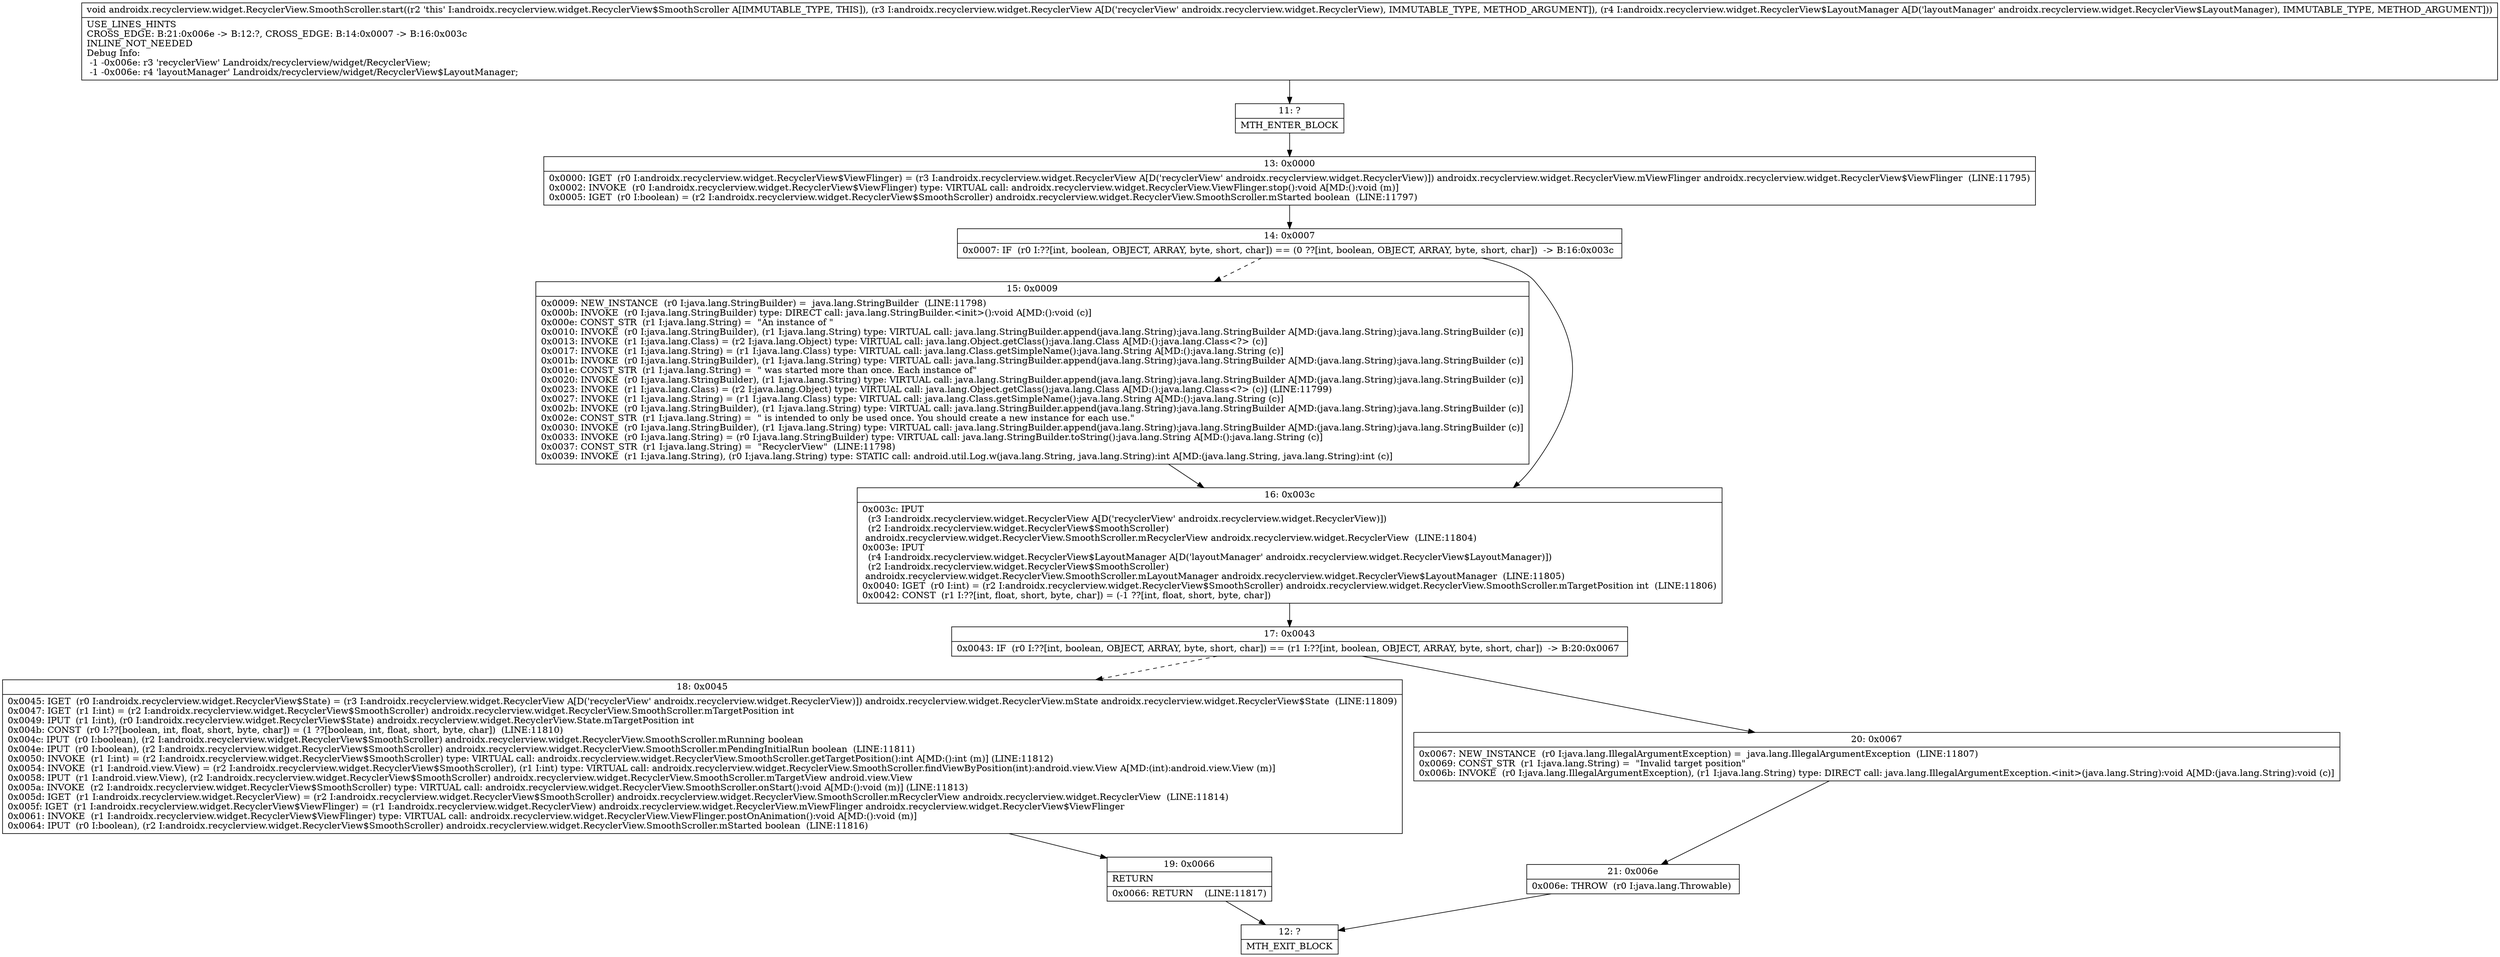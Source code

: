 digraph "CFG forandroidx.recyclerview.widget.RecyclerView.SmoothScroller.start(Landroidx\/recyclerview\/widget\/RecyclerView;Landroidx\/recyclerview\/widget\/RecyclerView$LayoutManager;)V" {
Node_11 [shape=record,label="{11\:\ ?|MTH_ENTER_BLOCK\l}"];
Node_13 [shape=record,label="{13\:\ 0x0000|0x0000: IGET  (r0 I:androidx.recyclerview.widget.RecyclerView$ViewFlinger) = (r3 I:androidx.recyclerview.widget.RecyclerView A[D('recyclerView' androidx.recyclerview.widget.RecyclerView)]) androidx.recyclerview.widget.RecyclerView.mViewFlinger androidx.recyclerview.widget.RecyclerView$ViewFlinger  (LINE:11795)\l0x0002: INVOKE  (r0 I:androidx.recyclerview.widget.RecyclerView$ViewFlinger) type: VIRTUAL call: androidx.recyclerview.widget.RecyclerView.ViewFlinger.stop():void A[MD:():void (m)]\l0x0005: IGET  (r0 I:boolean) = (r2 I:androidx.recyclerview.widget.RecyclerView$SmoothScroller) androidx.recyclerview.widget.RecyclerView.SmoothScroller.mStarted boolean  (LINE:11797)\l}"];
Node_14 [shape=record,label="{14\:\ 0x0007|0x0007: IF  (r0 I:??[int, boolean, OBJECT, ARRAY, byte, short, char]) == (0 ??[int, boolean, OBJECT, ARRAY, byte, short, char])  \-\> B:16:0x003c \l}"];
Node_15 [shape=record,label="{15\:\ 0x0009|0x0009: NEW_INSTANCE  (r0 I:java.lang.StringBuilder) =  java.lang.StringBuilder  (LINE:11798)\l0x000b: INVOKE  (r0 I:java.lang.StringBuilder) type: DIRECT call: java.lang.StringBuilder.\<init\>():void A[MD:():void (c)]\l0x000e: CONST_STR  (r1 I:java.lang.String) =  \"An instance of \" \l0x0010: INVOKE  (r0 I:java.lang.StringBuilder), (r1 I:java.lang.String) type: VIRTUAL call: java.lang.StringBuilder.append(java.lang.String):java.lang.StringBuilder A[MD:(java.lang.String):java.lang.StringBuilder (c)]\l0x0013: INVOKE  (r1 I:java.lang.Class) = (r2 I:java.lang.Object) type: VIRTUAL call: java.lang.Object.getClass():java.lang.Class A[MD:():java.lang.Class\<?\> (c)]\l0x0017: INVOKE  (r1 I:java.lang.String) = (r1 I:java.lang.Class) type: VIRTUAL call: java.lang.Class.getSimpleName():java.lang.String A[MD:():java.lang.String (c)]\l0x001b: INVOKE  (r0 I:java.lang.StringBuilder), (r1 I:java.lang.String) type: VIRTUAL call: java.lang.StringBuilder.append(java.lang.String):java.lang.StringBuilder A[MD:(java.lang.String):java.lang.StringBuilder (c)]\l0x001e: CONST_STR  (r1 I:java.lang.String) =  \" was started more than once. Each instance of\" \l0x0020: INVOKE  (r0 I:java.lang.StringBuilder), (r1 I:java.lang.String) type: VIRTUAL call: java.lang.StringBuilder.append(java.lang.String):java.lang.StringBuilder A[MD:(java.lang.String):java.lang.StringBuilder (c)]\l0x0023: INVOKE  (r1 I:java.lang.Class) = (r2 I:java.lang.Object) type: VIRTUAL call: java.lang.Object.getClass():java.lang.Class A[MD:():java.lang.Class\<?\> (c)] (LINE:11799)\l0x0027: INVOKE  (r1 I:java.lang.String) = (r1 I:java.lang.Class) type: VIRTUAL call: java.lang.Class.getSimpleName():java.lang.String A[MD:():java.lang.String (c)]\l0x002b: INVOKE  (r0 I:java.lang.StringBuilder), (r1 I:java.lang.String) type: VIRTUAL call: java.lang.StringBuilder.append(java.lang.String):java.lang.StringBuilder A[MD:(java.lang.String):java.lang.StringBuilder (c)]\l0x002e: CONST_STR  (r1 I:java.lang.String) =  \" is intended to only be used once. You should create a new instance for each use.\" \l0x0030: INVOKE  (r0 I:java.lang.StringBuilder), (r1 I:java.lang.String) type: VIRTUAL call: java.lang.StringBuilder.append(java.lang.String):java.lang.StringBuilder A[MD:(java.lang.String):java.lang.StringBuilder (c)]\l0x0033: INVOKE  (r0 I:java.lang.String) = (r0 I:java.lang.StringBuilder) type: VIRTUAL call: java.lang.StringBuilder.toString():java.lang.String A[MD:():java.lang.String (c)]\l0x0037: CONST_STR  (r1 I:java.lang.String) =  \"RecyclerView\"  (LINE:11798)\l0x0039: INVOKE  (r1 I:java.lang.String), (r0 I:java.lang.String) type: STATIC call: android.util.Log.w(java.lang.String, java.lang.String):int A[MD:(java.lang.String, java.lang.String):int (c)]\l}"];
Node_16 [shape=record,label="{16\:\ 0x003c|0x003c: IPUT  \l  (r3 I:androidx.recyclerview.widget.RecyclerView A[D('recyclerView' androidx.recyclerview.widget.RecyclerView)])\l  (r2 I:androidx.recyclerview.widget.RecyclerView$SmoothScroller)\l androidx.recyclerview.widget.RecyclerView.SmoothScroller.mRecyclerView androidx.recyclerview.widget.RecyclerView  (LINE:11804)\l0x003e: IPUT  \l  (r4 I:androidx.recyclerview.widget.RecyclerView$LayoutManager A[D('layoutManager' androidx.recyclerview.widget.RecyclerView$LayoutManager)])\l  (r2 I:androidx.recyclerview.widget.RecyclerView$SmoothScroller)\l androidx.recyclerview.widget.RecyclerView.SmoothScroller.mLayoutManager androidx.recyclerview.widget.RecyclerView$LayoutManager  (LINE:11805)\l0x0040: IGET  (r0 I:int) = (r2 I:androidx.recyclerview.widget.RecyclerView$SmoothScroller) androidx.recyclerview.widget.RecyclerView.SmoothScroller.mTargetPosition int  (LINE:11806)\l0x0042: CONST  (r1 I:??[int, float, short, byte, char]) = (\-1 ??[int, float, short, byte, char]) \l}"];
Node_17 [shape=record,label="{17\:\ 0x0043|0x0043: IF  (r0 I:??[int, boolean, OBJECT, ARRAY, byte, short, char]) == (r1 I:??[int, boolean, OBJECT, ARRAY, byte, short, char])  \-\> B:20:0x0067 \l}"];
Node_18 [shape=record,label="{18\:\ 0x0045|0x0045: IGET  (r0 I:androidx.recyclerview.widget.RecyclerView$State) = (r3 I:androidx.recyclerview.widget.RecyclerView A[D('recyclerView' androidx.recyclerview.widget.RecyclerView)]) androidx.recyclerview.widget.RecyclerView.mState androidx.recyclerview.widget.RecyclerView$State  (LINE:11809)\l0x0047: IGET  (r1 I:int) = (r2 I:androidx.recyclerview.widget.RecyclerView$SmoothScroller) androidx.recyclerview.widget.RecyclerView.SmoothScroller.mTargetPosition int \l0x0049: IPUT  (r1 I:int), (r0 I:androidx.recyclerview.widget.RecyclerView$State) androidx.recyclerview.widget.RecyclerView.State.mTargetPosition int \l0x004b: CONST  (r0 I:??[boolean, int, float, short, byte, char]) = (1 ??[boolean, int, float, short, byte, char])  (LINE:11810)\l0x004c: IPUT  (r0 I:boolean), (r2 I:androidx.recyclerview.widget.RecyclerView$SmoothScroller) androidx.recyclerview.widget.RecyclerView.SmoothScroller.mRunning boolean \l0x004e: IPUT  (r0 I:boolean), (r2 I:androidx.recyclerview.widget.RecyclerView$SmoothScroller) androidx.recyclerview.widget.RecyclerView.SmoothScroller.mPendingInitialRun boolean  (LINE:11811)\l0x0050: INVOKE  (r1 I:int) = (r2 I:androidx.recyclerview.widget.RecyclerView$SmoothScroller) type: VIRTUAL call: androidx.recyclerview.widget.RecyclerView.SmoothScroller.getTargetPosition():int A[MD:():int (m)] (LINE:11812)\l0x0054: INVOKE  (r1 I:android.view.View) = (r2 I:androidx.recyclerview.widget.RecyclerView$SmoothScroller), (r1 I:int) type: VIRTUAL call: androidx.recyclerview.widget.RecyclerView.SmoothScroller.findViewByPosition(int):android.view.View A[MD:(int):android.view.View (m)]\l0x0058: IPUT  (r1 I:android.view.View), (r2 I:androidx.recyclerview.widget.RecyclerView$SmoothScroller) androidx.recyclerview.widget.RecyclerView.SmoothScroller.mTargetView android.view.View \l0x005a: INVOKE  (r2 I:androidx.recyclerview.widget.RecyclerView$SmoothScroller) type: VIRTUAL call: androidx.recyclerview.widget.RecyclerView.SmoothScroller.onStart():void A[MD:():void (m)] (LINE:11813)\l0x005d: IGET  (r1 I:androidx.recyclerview.widget.RecyclerView) = (r2 I:androidx.recyclerview.widget.RecyclerView$SmoothScroller) androidx.recyclerview.widget.RecyclerView.SmoothScroller.mRecyclerView androidx.recyclerview.widget.RecyclerView  (LINE:11814)\l0x005f: IGET  (r1 I:androidx.recyclerview.widget.RecyclerView$ViewFlinger) = (r1 I:androidx.recyclerview.widget.RecyclerView) androidx.recyclerview.widget.RecyclerView.mViewFlinger androidx.recyclerview.widget.RecyclerView$ViewFlinger \l0x0061: INVOKE  (r1 I:androidx.recyclerview.widget.RecyclerView$ViewFlinger) type: VIRTUAL call: androidx.recyclerview.widget.RecyclerView.ViewFlinger.postOnAnimation():void A[MD:():void (m)]\l0x0064: IPUT  (r0 I:boolean), (r2 I:androidx.recyclerview.widget.RecyclerView$SmoothScroller) androidx.recyclerview.widget.RecyclerView.SmoothScroller.mStarted boolean  (LINE:11816)\l}"];
Node_19 [shape=record,label="{19\:\ 0x0066|RETURN\l|0x0066: RETURN    (LINE:11817)\l}"];
Node_12 [shape=record,label="{12\:\ ?|MTH_EXIT_BLOCK\l}"];
Node_20 [shape=record,label="{20\:\ 0x0067|0x0067: NEW_INSTANCE  (r0 I:java.lang.IllegalArgumentException) =  java.lang.IllegalArgumentException  (LINE:11807)\l0x0069: CONST_STR  (r1 I:java.lang.String) =  \"Invalid target position\" \l0x006b: INVOKE  (r0 I:java.lang.IllegalArgumentException), (r1 I:java.lang.String) type: DIRECT call: java.lang.IllegalArgumentException.\<init\>(java.lang.String):void A[MD:(java.lang.String):void (c)]\l}"];
Node_21 [shape=record,label="{21\:\ 0x006e|0x006e: THROW  (r0 I:java.lang.Throwable) \l}"];
MethodNode[shape=record,label="{void androidx.recyclerview.widget.RecyclerView.SmoothScroller.start((r2 'this' I:androidx.recyclerview.widget.RecyclerView$SmoothScroller A[IMMUTABLE_TYPE, THIS]), (r3 I:androidx.recyclerview.widget.RecyclerView A[D('recyclerView' androidx.recyclerview.widget.RecyclerView), IMMUTABLE_TYPE, METHOD_ARGUMENT]), (r4 I:androidx.recyclerview.widget.RecyclerView$LayoutManager A[D('layoutManager' androidx.recyclerview.widget.RecyclerView$LayoutManager), IMMUTABLE_TYPE, METHOD_ARGUMENT]))  | USE_LINES_HINTS\lCROSS_EDGE: B:21:0x006e \-\> B:12:?, CROSS_EDGE: B:14:0x0007 \-\> B:16:0x003c\lINLINE_NOT_NEEDED\lDebug Info:\l  \-1 \-0x006e: r3 'recyclerView' Landroidx\/recyclerview\/widget\/RecyclerView;\l  \-1 \-0x006e: r4 'layoutManager' Landroidx\/recyclerview\/widget\/RecyclerView$LayoutManager;\l}"];
MethodNode -> Node_11;Node_11 -> Node_13;
Node_13 -> Node_14;
Node_14 -> Node_15[style=dashed];
Node_14 -> Node_16;
Node_15 -> Node_16;
Node_16 -> Node_17;
Node_17 -> Node_18[style=dashed];
Node_17 -> Node_20;
Node_18 -> Node_19;
Node_19 -> Node_12;
Node_20 -> Node_21;
Node_21 -> Node_12;
}

